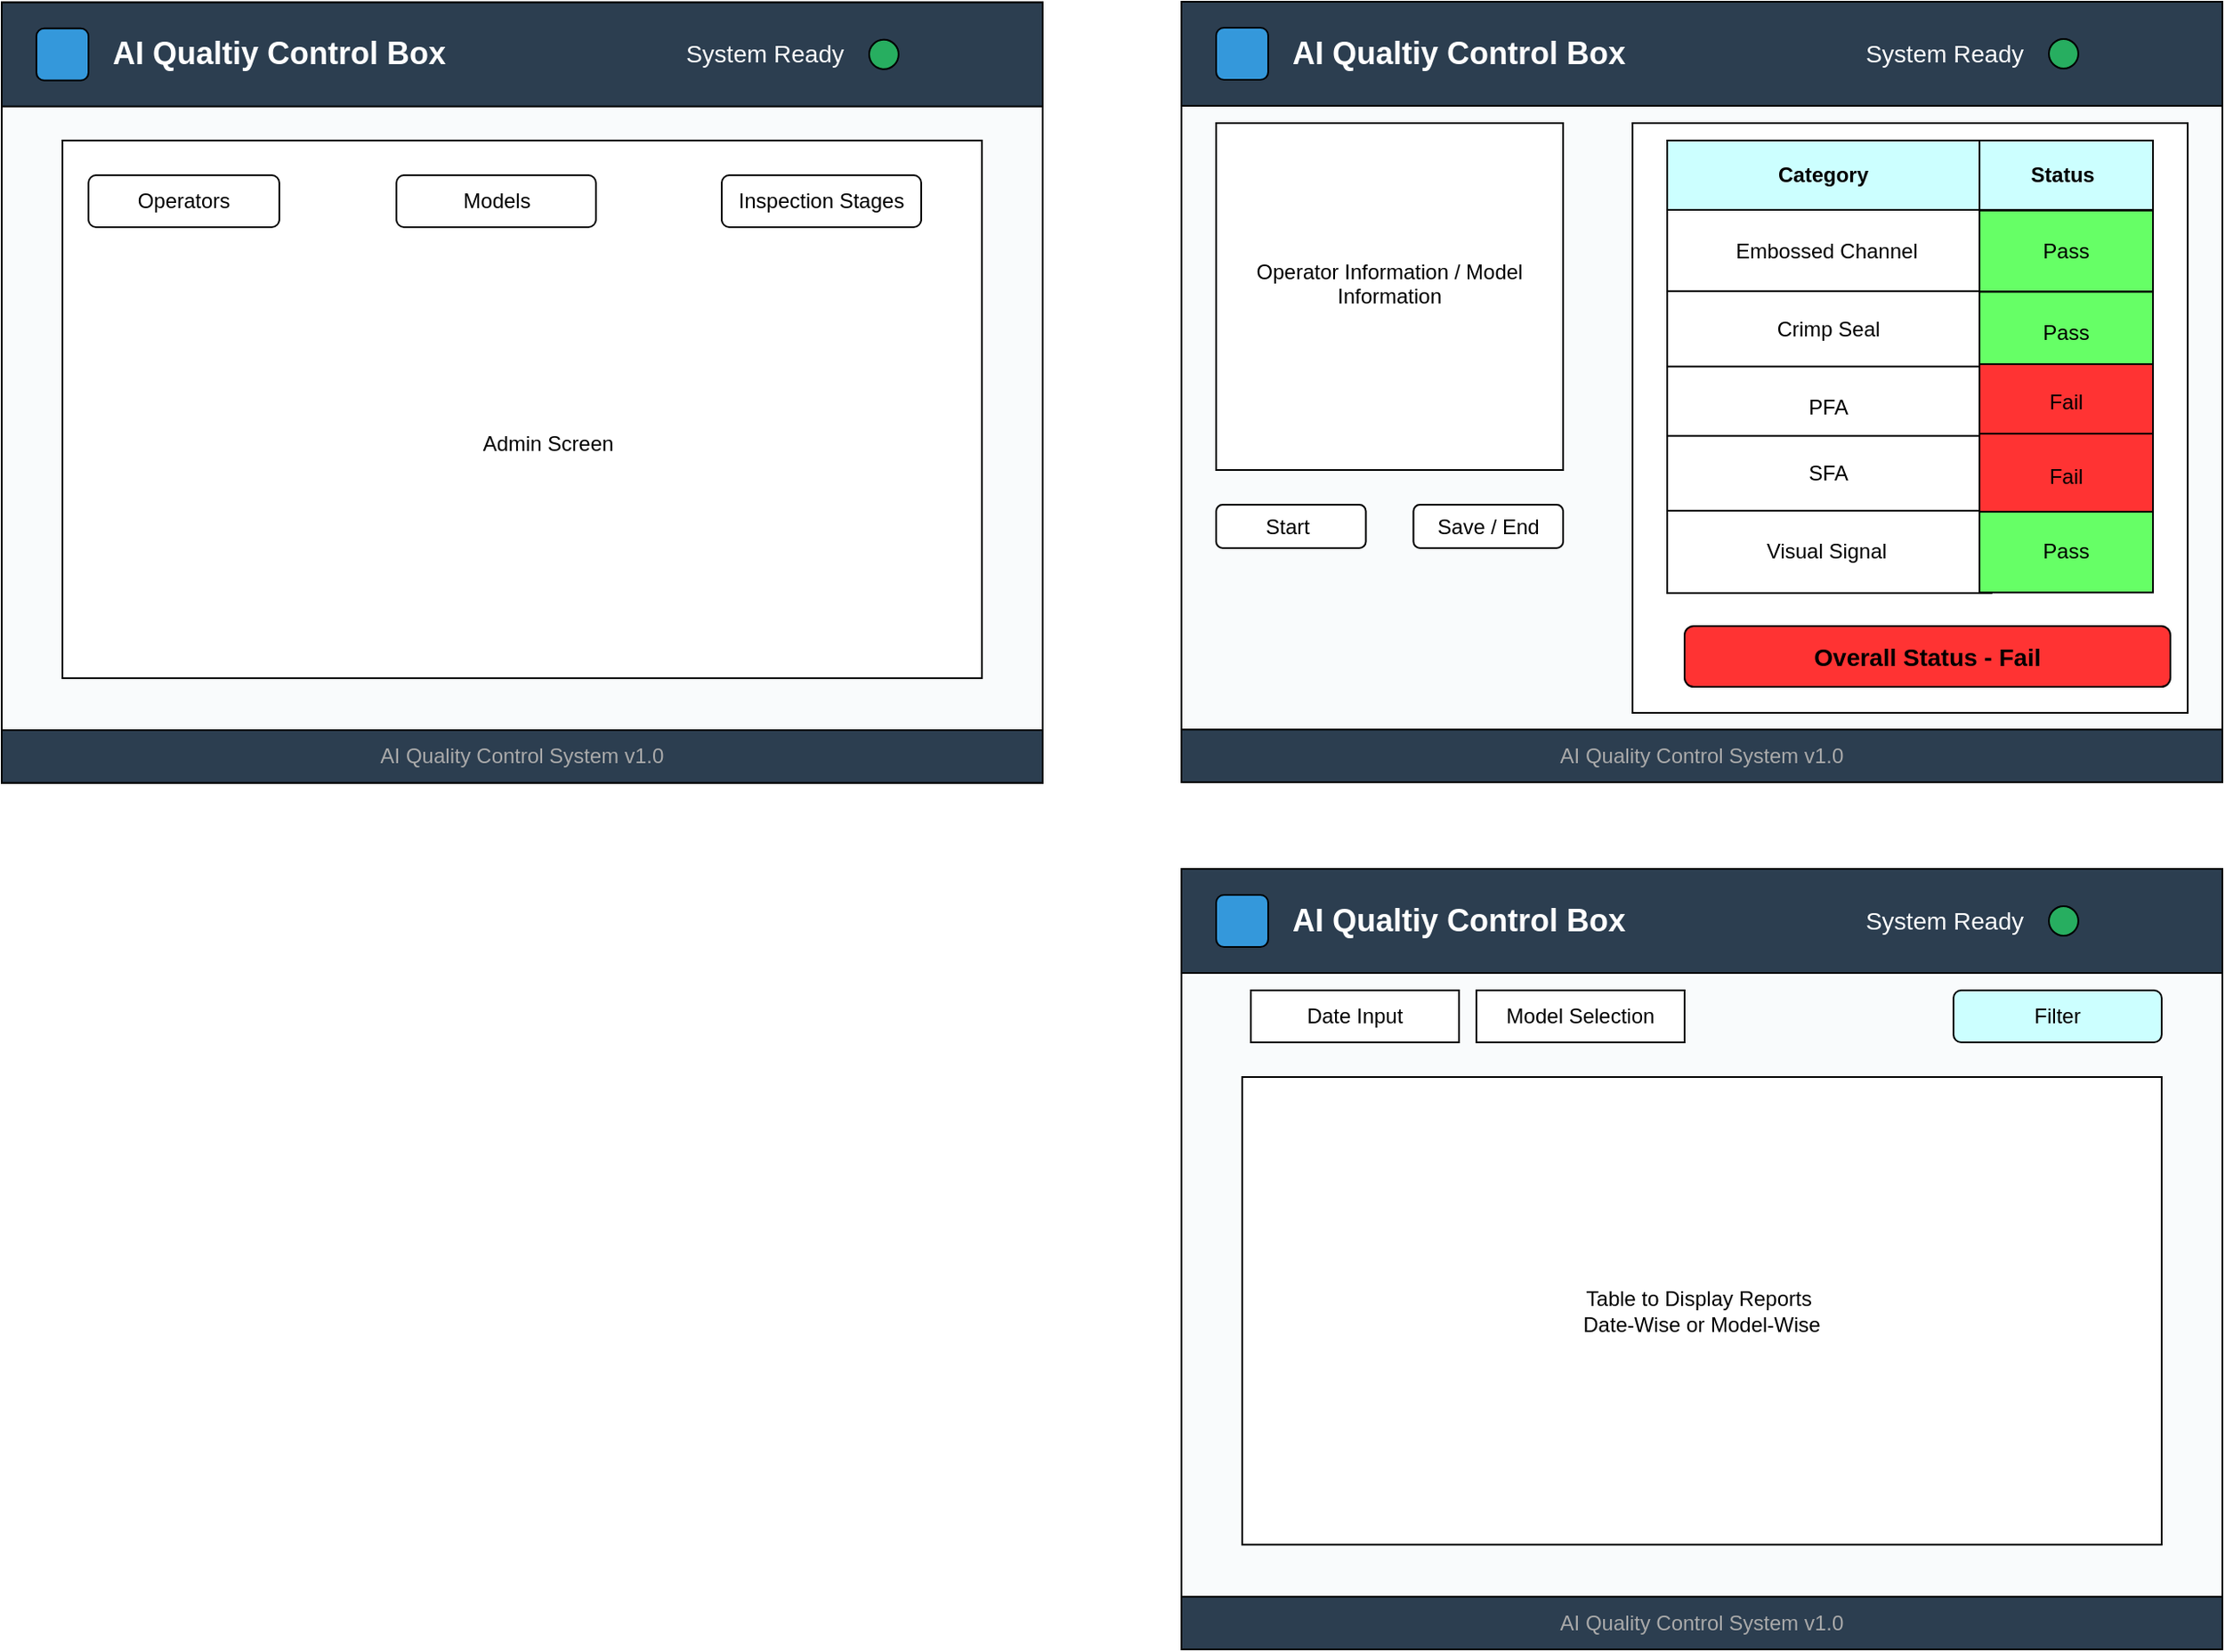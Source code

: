 <mxfile version="26.2.14" pages="6">
  <diagram id="iG1-CxGrwFHesdsDYkOt" name="Page-1">
    <mxGraphModel dx="3203" dy="2418" grid="1" gridSize="10" guides="1" tooltips="1" connect="1" arrows="1" fold="1" page="1" pageScale="1" pageWidth="850" pageHeight="1100" math="0" shadow="0">
      <root>
        <mxCell id="0" />
        <mxCell id="1" parent="0" />
        <mxCell id="9lOmWMIJhOisYLjTbh8X-21" value="" style="group" vertex="1" connectable="0" parent="1">
          <mxGeometry x="110" y="-99.63" width="600" height="450" as="geometry" />
        </mxCell>
        <mxCell id="9lOmWMIJhOisYLjTbh8X-2" value="" style="rounded=0;whiteSpace=wrap;html=1;fillColor=light-dark(#F9FBFC,#DDDDDD);" vertex="1" parent="9lOmWMIJhOisYLjTbh8X-21">
          <mxGeometry width="600" height="450" as="geometry" />
        </mxCell>
        <mxCell id="9lOmWMIJhOisYLjTbh8X-5" value="" style="rounded=0;whiteSpace=wrap;html=1;fillColor=#2C3E50;" vertex="1" parent="9lOmWMIJhOisYLjTbh8X-21">
          <mxGeometry width="600" height="60" as="geometry" />
        </mxCell>
        <mxCell id="9lOmWMIJhOisYLjTbh8X-6" value="&lt;font style=&quot;font-size: 14px; color: rgb(255, 255, 255);&quot; face=&quot;Arial&quot;&gt;System Ready&lt;/font&gt;" style="text;html=1;align=center;verticalAlign=middle;whiteSpace=wrap;rounded=0;strokeColor=none;" vertex="1" parent="9lOmWMIJhOisYLjTbh8X-21">
          <mxGeometry x="390" y="15.0" width="100" height="30" as="geometry" />
        </mxCell>
        <mxCell id="9lOmWMIJhOisYLjTbh8X-10" value="" style="ellipse;whiteSpace=wrap;html=1;aspect=fixed;fillColor=#27AE60;" vertex="1" parent="9lOmWMIJhOisYLjTbh8X-21">
          <mxGeometry x="500" y="21.52" width="16.95" height="16.95" as="geometry" />
        </mxCell>
        <mxCell id="9lOmWMIJhOisYLjTbh8X-11" value="" style="rounded=1;whiteSpace=wrap;html=1;fillColor=#3498DB;" vertex="1" parent="9lOmWMIJhOisYLjTbh8X-21">
          <mxGeometry x="20" y="15" width="30" height="30" as="geometry" />
        </mxCell>
        <mxCell id="9lOmWMIJhOisYLjTbh8X-12" value="&lt;font style=&quot;color: rgb(255, 255, 255); font-size: 18px;&quot; face=&quot;Arial&quot;&gt;&lt;b style=&quot;&quot;&gt;AI Qualtiy Control Box&lt;/b&gt;&lt;/font&gt;" style="text;html=1;align=center;verticalAlign=middle;whiteSpace=wrap;rounded=0;" vertex="1" parent="9lOmWMIJhOisYLjTbh8X-21">
          <mxGeometry x="40" y="15" width="240" height="30" as="geometry" />
        </mxCell>
        <mxCell id="9lOmWMIJhOisYLjTbh8X-14" value="" style="rounded=0;whiteSpace=wrap;html=1;fillColor=#2C3E50;" vertex="1" parent="9lOmWMIJhOisYLjTbh8X-21">
          <mxGeometry y="419.63" width="600" height="30.37" as="geometry" />
        </mxCell>
        <mxCell id="9lOmWMIJhOisYLjTbh8X-15" value="&lt;font style=&quot;color: rgb(170, 170, 170);&quot;&gt;AI Quality Control System v1.0&lt;/font&gt;" style="text;html=1;align=center;verticalAlign=middle;whiteSpace=wrap;rounded=0;" vertex="1" parent="9lOmWMIJhOisYLjTbh8X-21">
          <mxGeometry x="185" y="419.63" width="230" height="30" as="geometry" />
        </mxCell>
        <mxCell id="9lOmWMIJhOisYLjTbh8X-17" value="" style="rounded=0;whiteSpace=wrap;html=1;" vertex="1" parent="9lOmWMIJhOisYLjTbh8X-21">
          <mxGeometry x="35" y="79.63" width="530" height="310" as="geometry" />
        </mxCell>
        <mxCell id="9lOmWMIJhOisYLjTbh8X-18" value="Operators" style="rounded=1;whiteSpace=wrap;html=1;" vertex="1" parent="9lOmWMIJhOisYLjTbh8X-21">
          <mxGeometry x="50" y="99.63" width="110" height="30" as="geometry" />
        </mxCell>
        <mxCell id="9lOmWMIJhOisYLjTbh8X-19" value="Models" style="rounded=1;whiteSpace=wrap;html=1;" vertex="1" parent="9lOmWMIJhOisYLjTbh8X-21">
          <mxGeometry x="227.5" y="99.63" width="115" height="30" as="geometry" />
        </mxCell>
        <mxCell id="9lOmWMIJhOisYLjTbh8X-20" value="Inspection Stages" style="rounded=1;whiteSpace=wrap;html=1;" vertex="1" parent="9lOmWMIJhOisYLjTbh8X-21">
          <mxGeometry x="415" y="99.63" width="115" height="30" as="geometry" />
        </mxCell>
        <mxCell id="9lOmWMIJhOisYLjTbh8X-35" value="Admin Screen" style="text;html=1;align=center;verticalAlign=middle;whiteSpace=wrap;rounded=0;fontFamily=Helvetica;fontSize=12;fontColor=default;" vertex="1" parent="9lOmWMIJhOisYLjTbh8X-21">
          <mxGeometry x="175" y="189.63" width="280" height="130.37" as="geometry" />
        </mxCell>
        <mxCell id="9lOmWMIJhOisYLjTbh8X-157" value="" style="group" vertex="1" connectable="0" parent="1">
          <mxGeometry x="790" y="400" width="600" height="450" as="geometry" />
        </mxCell>
        <mxCell id="9lOmWMIJhOisYLjTbh8X-158" value="" style="rounded=0;whiteSpace=wrap;html=1;fillColor=light-dark(#F9FBFC,#DDDDDD);" vertex="1" parent="9lOmWMIJhOisYLjTbh8X-157">
          <mxGeometry width="600" height="450" as="geometry" />
        </mxCell>
        <mxCell id="9lOmWMIJhOisYLjTbh8X-159" value="" style="rounded=0;whiteSpace=wrap;html=1;fillColor=#2C3E50;" vertex="1" parent="9lOmWMIJhOisYLjTbh8X-157">
          <mxGeometry width="600" height="60" as="geometry" />
        </mxCell>
        <mxCell id="9lOmWMIJhOisYLjTbh8X-160" value="&lt;font style=&quot;font-size: 14px; color: rgb(255, 255, 255);&quot; face=&quot;Arial&quot;&gt;System Ready&lt;/font&gt;" style="text;html=1;align=center;verticalAlign=middle;whiteSpace=wrap;rounded=0;strokeColor=none;" vertex="1" parent="9lOmWMIJhOisYLjTbh8X-157">
          <mxGeometry x="390" y="15.0" width="100" height="30" as="geometry" />
        </mxCell>
        <mxCell id="9lOmWMIJhOisYLjTbh8X-161" value="" style="ellipse;whiteSpace=wrap;html=1;aspect=fixed;fillColor=#27AE60;" vertex="1" parent="9lOmWMIJhOisYLjTbh8X-157">
          <mxGeometry x="500" y="21.52" width="16.95" height="16.95" as="geometry" />
        </mxCell>
        <mxCell id="9lOmWMIJhOisYLjTbh8X-162" value="" style="rounded=1;whiteSpace=wrap;html=1;fillColor=#3498DB;" vertex="1" parent="9lOmWMIJhOisYLjTbh8X-157">
          <mxGeometry x="20" y="15" width="30" height="30" as="geometry" />
        </mxCell>
        <mxCell id="9lOmWMIJhOisYLjTbh8X-163" value="&lt;font style=&quot;color: rgb(255, 255, 255); font-size: 18px;&quot; face=&quot;Arial&quot;&gt;&lt;b style=&quot;&quot;&gt;AI Qualtiy Control Box&lt;/b&gt;&lt;/font&gt;" style="text;html=1;align=center;verticalAlign=middle;whiteSpace=wrap;rounded=0;" vertex="1" parent="9lOmWMIJhOisYLjTbh8X-157">
          <mxGeometry x="40" y="15" width="240" height="30" as="geometry" />
        </mxCell>
        <mxCell id="9lOmWMIJhOisYLjTbh8X-164" value="" style="rounded=0;whiteSpace=wrap;html=1;fillColor=#2C3E50;" vertex="1" parent="9lOmWMIJhOisYLjTbh8X-157">
          <mxGeometry y="419.63" width="600" height="30.37" as="geometry" />
        </mxCell>
        <mxCell id="9lOmWMIJhOisYLjTbh8X-165" value="&lt;font style=&quot;color: rgb(170, 170, 170);&quot;&gt;AI Quality Control System v1.0&lt;/font&gt;" style="text;html=1;align=center;verticalAlign=middle;whiteSpace=wrap;rounded=0;" vertex="1" parent="9lOmWMIJhOisYLjTbh8X-157">
          <mxGeometry x="185" y="419.63" width="230" height="30" as="geometry" />
        </mxCell>
        <mxCell id="9lOmWMIJhOisYLjTbh8X-166" value="Table to Display Reports&amp;nbsp;&lt;div&gt;Date-Wise or Model-Wise&lt;/div&gt;" style="rounded=0;whiteSpace=wrap;html=1;" vertex="1" parent="9lOmWMIJhOisYLjTbh8X-157">
          <mxGeometry x="35" y="120" width="530" height="269.63" as="geometry" />
        </mxCell>
        <mxCell id="9lOmWMIJhOisYLjTbh8X-171" value="Date Input" style="rounded=0;whiteSpace=wrap;html=1;strokeColor=default;align=center;verticalAlign=middle;fontFamily=Helvetica;fontSize=12;fontColor=default;fillColor=default;" vertex="1" parent="9lOmWMIJhOisYLjTbh8X-157">
          <mxGeometry x="40" y="70" width="120" height="30" as="geometry" />
        </mxCell>
        <mxCell id="9lOmWMIJhOisYLjTbh8X-172" value="Model Selection" style="rounded=0;whiteSpace=wrap;html=1;strokeColor=default;align=center;verticalAlign=middle;fontFamily=Helvetica;fontSize=12;fontColor=default;fillColor=default;" vertex="1" parent="9lOmWMIJhOisYLjTbh8X-157">
          <mxGeometry x="170" y="70" width="120" height="30" as="geometry" />
        </mxCell>
        <mxCell id="9lOmWMIJhOisYLjTbh8X-173" value="Filter" style="rounded=1;whiteSpace=wrap;html=1;strokeColor=default;align=center;verticalAlign=middle;fontFamily=Helvetica;fontSize=12;fontColor=default;fillColor=#CCFFFF;" vertex="1" parent="9lOmWMIJhOisYLjTbh8X-157">
          <mxGeometry x="445" y="70" width="120" height="30" as="geometry" />
        </mxCell>
        <mxCell id="9lOmWMIJhOisYLjTbh8X-174" value="" style="group" vertex="1" connectable="0" parent="1">
          <mxGeometry x="790" y="-100" width="600" height="450" as="geometry" />
        </mxCell>
        <mxCell id="9lOmWMIJhOisYLjTbh8X-23" value="" style="rounded=0;whiteSpace=wrap;html=1;fillColor=light-dark(#F9FBFC,#DDDDDD);" vertex="1" parent="9lOmWMIJhOisYLjTbh8X-174">
          <mxGeometry width="600" height="450" as="geometry" />
        </mxCell>
        <mxCell id="9lOmWMIJhOisYLjTbh8X-24" value="" style="rounded=0;whiteSpace=wrap;html=1;fillColor=#2C3E50;" vertex="1" parent="9lOmWMIJhOisYLjTbh8X-174">
          <mxGeometry width="600" height="60" as="geometry" />
        </mxCell>
        <mxCell id="9lOmWMIJhOisYLjTbh8X-25" value="&lt;font style=&quot;font-size: 14px; color: rgb(255, 255, 255);&quot; face=&quot;Arial&quot;&gt;System Ready&lt;/font&gt;" style="text;html=1;align=center;verticalAlign=middle;whiteSpace=wrap;rounded=0;strokeColor=none;" vertex="1" parent="9lOmWMIJhOisYLjTbh8X-174">
          <mxGeometry x="390" y="15.0" width="100" height="30" as="geometry" />
        </mxCell>
        <mxCell id="9lOmWMIJhOisYLjTbh8X-26" value="" style="ellipse;whiteSpace=wrap;html=1;aspect=fixed;fillColor=#27AE60;" vertex="1" parent="9lOmWMIJhOisYLjTbh8X-174">
          <mxGeometry x="500" y="21.52" width="16.95" height="16.95" as="geometry" />
        </mxCell>
        <mxCell id="9lOmWMIJhOisYLjTbh8X-27" value="" style="rounded=1;whiteSpace=wrap;html=1;fillColor=#3498DB;" vertex="1" parent="9lOmWMIJhOisYLjTbh8X-174">
          <mxGeometry x="20" y="15" width="30" height="30" as="geometry" />
        </mxCell>
        <mxCell id="9lOmWMIJhOisYLjTbh8X-28" value="&lt;font style=&quot;color: rgb(255, 255, 255); font-size: 18px;&quot; face=&quot;Arial&quot;&gt;&lt;b style=&quot;&quot;&gt;AI Qualtiy Control Box&lt;/b&gt;&lt;/font&gt;" style="text;html=1;align=center;verticalAlign=middle;whiteSpace=wrap;rounded=0;" vertex="1" parent="9lOmWMIJhOisYLjTbh8X-174">
          <mxGeometry x="40" y="15" width="240" height="30" as="geometry" />
        </mxCell>
        <mxCell id="9lOmWMIJhOisYLjTbh8X-29" value="" style="rounded=0;whiteSpace=wrap;html=1;fillColor=#2C3E50;" vertex="1" parent="9lOmWMIJhOisYLjTbh8X-174">
          <mxGeometry y="419.63" width="600" height="30.37" as="geometry" />
        </mxCell>
        <mxCell id="9lOmWMIJhOisYLjTbh8X-30" value="&lt;font style=&quot;color: rgb(170, 170, 170);&quot;&gt;AI Quality Control System v1.0&lt;/font&gt;" style="text;html=1;align=center;verticalAlign=middle;whiteSpace=wrap;rounded=0;" vertex="1" parent="9lOmWMIJhOisYLjTbh8X-174">
          <mxGeometry x="185" y="419.63" width="230" height="30" as="geometry" />
        </mxCell>
        <mxCell id="9lOmWMIJhOisYLjTbh8X-40" value="Operator Information / Model Information&lt;div&gt;&lt;br&gt;&lt;/div&gt;" style="whiteSpace=wrap;html=1;aspect=fixed;" vertex="1" parent="9lOmWMIJhOisYLjTbh8X-174">
          <mxGeometry x="20" y="70" width="200" height="200" as="geometry" />
        </mxCell>
        <mxCell id="9lOmWMIJhOisYLjTbh8X-45" value="Start&amp;nbsp;" style="rounded=1;whiteSpace=wrap;html=1;" vertex="1" parent="9lOmWMIJhOisYLjTbh8X-174">
          <mxGeometry x="20.004" y="290" width="86.275" height="25" as="geometry" />
        </mxCell>
        <mxCell id="9lOmWMIJhOisYLjTbh8X-47" value="" style="rounded=0;whiteSpace=wrap;html=1;strokeColor=default;align=center;verticalAlign=middle;fontFamily=Helvetica;fontSize=12;fontColor=default;fillColor=default;" vertex="1" parent="9lOmWMIJhOisYLjTbh8X-174">
          <mxGeometry x="260" y="70" width="320" height="340" as="geometry" />
        </mxCell>
        <mxCell id="9lOmWMIJhOisYLjTbh8X-72" value="" style="rounded=0;whiteSpace=wrap;html=1;strokeColor=default;align=center;verticalAlign=middle;fontFamily=Helvetica;fontSize=12;fontColor=default;fillColor=#CCFFFF;" vertex="1" parent="9lOmWMIJhOisYLjTbh8X-174">
          <mxGeometry x="280" y="80" width="180" height="40" as="geometry" />
        </mxCell>
        <mxCell id="9lOmWMIJhOisYLjTbh8X-84" value="" style="group;fillColor=#CCFFCC;" vertex="1" connectable="0" parent="9lOmWMIJhOisYLjTbh8X-174">
          <mxGeometry x="280.005" y="120.005" width="280" height="220.94" as="geometry" />
        </mxCell>
        <mxCell id="9lOmWMIJhOisYLjTbh8X-74" value="" style="rounded=0;whiteSpace=wrap;html=1;strokeColor=default;align=center;verticalAlign=middle;fontFamily=Helvetica;fontSize=12;fontColor=default;fillColor=default;rotation=-90;" vertex="1" parent="9lOmWMIJhOisYLjTbh8X-84">
          <mxGeometry x="69.685" y="-69.685" width="47.5" height="186.87" as="geometry" />
        </mxCell>
        <mxCell id="9lOmWMIJhOisYLjTbh8X-75" value="" style="rounded=0;whiteSpace=wrap;html=1;strokeColor=default;align=center;verticalAlign=middle;fontFamily=Helvetica;fontSize=12;fontColor=default;fillColor=default;rotation=-90;" vertex="1" parent="9lOmWMIJhOisYLjTbh8X-84">
          <mxGeometry x="67.975" y="-21.105" width="47.5" height="183.44" as="geometry" />
        </mxCell>
        <mxCell id="9lOmWMIJhOisYLjTbh8X-76" value="" style="rounded=0;whiteSpace=wrap;html=1;strokeColor=default;align=center;verticalAlign=middle;fontFamily=Helvetica;fontSize=12;fontColor=default;fillColor=default;rotation=-90;" vertex="1" parent="9lOmWMIJhOisYLjTbh8X-84">
          <mxGeometry x="69.685" y="20.625" width="47.5" height="186.87" as="geometry" />
        </mxCell>
        <mxCell id="9lOmWMIJhOisYLjTbh8X-78" value="" style="rounded=0;whiteSpace=wrap;html=1;strokeColor=default;align=center;verticalAlign=middle;fontFamily=Helvetica;fontSize=12;fontColor=default;fillColor=default;rotation=-90;" vertex="1" parent="9lOmWMIJhOisYLjTbh8X-84">
          <mxGeometry x="69.685" y="60.625" width="47.5" height="186.87" as="geometry" />
        </mxCell>
        <mxCell id="9lOmWMIJhOisYLjTbh8X-79" value="" style="rounded=0;whiteSpace=wrap;html=1;strokeColor=default;align=center;verticalAlign=middle;fontFamily=Helvetica;fontSize=12;fontColor=default;fillColor=default;rotation=-90;" vertex="1" parent="9lOmWMIJhOisYLjTbh8X-84">
          <mxGeometry x="69.685" y="103.755" width="47.5" height="186.87" as="geometry" />
        </mxCell>
        <mxCell id="9lOmWMIJhOisYLjTbh8X-73" value="" style="rounded=0;whiteSpace=wrap;html=1;strokeColor=default;align=center;verticalAlign=middle;fontFamily=Helvetica;fontSize=12;fontColor=default;fillColor=#66FF66;" vertex="1" parent="9lOmWMIJhOisYLjTbh8X-84">
          <mxGeometry x="179.995" y="0.625" width="100" height="220" as="geometry" />
        </mxCell>
        <mxCell id="9lOmWMIJhOisYLjTbh8X-80" value="" style="rounded=0;whiteSpace=wrap;html=1;strokeColor=default;align=center;verticalAlign=middle;fontFamily=Helvetica;fontSize=12;fontColor=default;fillColor=#66FF66;rotation=-90;" vertex="1" parent="9lOmWMIJhOisYLjTbh8X-84">
          <mxGeometry x="206.615" y="-26.245" width="46.76" height="100" as="geometry" />
        </mxCell>
        <mxCell id="9lOmWMIJhOisYLjTbh8X-81" value="" style="rounded=0;whiteSpace=wrap;html=1;strokeColor=default;align=center;verticalAlign=middle;fontFamily=Helvetica;fontSize=12;fontColor=default;fillColor=#66FF66;rotation=-90;" vertex="1" parent="9lOmWMIJhOisYLjTbh8X-84">
          <mxGeometry x="208.305" y="18.935" width="43.38" height="100" as="geometry" />
        </mxCell>
        <mxCell id="9lOmWMIJhOisYLjTbh8X-82" value="" style="rounded=0;whiteSpace=wrap;html=1;strokeColor=default;align=center;verticalAlign=middle;fontFamily=Helvetica;fontSize=12;fontColor=default;fillColor=#FF3333;rotation=-90;" vertex="1" parent="9lOmWMIJhOisYLjTbh8X-84">
          <mxGeometry x="209.155" y="59.775" width="41.69" height="100" as="geometry" />
        </mxCell>
        <mxCell id="9lOmWMIJhOisYLjTbh8X-83" value="" style="rounded=0;whiteSpace=wrap;html=1;strokeColor=default;align=center;verticalAlign=middle;fontFamily=Helvetica;fontSize=12;fontColor=default;fillColor=#FF3333;rotation=-90;" vertex="1" parent="9lOmWMIJhOisYLjTbh8X-84">
          <mxGeometry x="207.495" y="101.565" width="45" height="100" as="geometry" />
        </mxCell>
        <mxCell id="9lOmWMIJhOisYLjTbh8X-85" value="Embossed Channel" style="text;html=1;align=center;verticalAlign=middle;whiteSpace=wrap;rounded=0;fontFamily=Helvetica;fontSize=12;fontColor=default;" vertex="1" parent="9lOmWMIJhOisYLjTbh8X-84">
          <mxGeometry x="31.725" y="8.755" width="120" height="30" as="geometry" />
        </mxCell>
        <mxCell id="9lOmWMIJhOisYLjTbh8X-88" value="Crimp Seal" style="text;html=1;align=center;verticalAlign=middle;whiteSpace=wrap;rounded=0;fontFamily=Helvetica;fontSize=12;fontColor=default;" vertex="1" parent="9lOmWMIJhOisYLjTbh8X-84">
          <mxGeometry x="33.435" y="53.935" width="120" height="30" as="geometry" />
        </mxCell>
        <mxCell id="9lOmWMIJhOisYLjTbh8X-89" value="PFA" style="text;html=1;align=center;verticalAlign=middle;whiteSpace=wrap;rounded=0;fontFamily=Helvetica;fontSize=12;fontColor=default;" vertex="1" parent="9lOmWMIJhOisYLjTbh8X-84">
          <mxGeometry x="33.435" y="99.065" width="120" height="30" as="geometry" />
        </mxCell>
        <mxCell id="9lOmWMIJhOisYLjTbh8X-90" value="SFA" style="text;html=1;align=center;verticalAlign=middle;whiteSpace=wrap;rounded=0;fontFamily=Helvetica;fontSize=12;fontColor=default;" vertex="1" parent="9lOmWMIJhOisYLjTbh8X-84">
          <mxGeometry x="33.435" y="136.565" width="120" height="30" as="geometry" />
        </mxCell>
        <mxCell id="9lOmWMIJhOisYLjTbh8X-91" value="Visual Signal" style="text;html=1;align=center;verticalAlign=middle;whiteSpace=wrap;rounded=0;fontFamily=Helvetica;fontSize=12;fontColor=default;" vertex="1" parent="9lOmWMIJhOisYLjTbh8X-84">
          <mxGeometry x="31.725" y="182.195" width="120" height="30" as="geometry" />
        </mxCell>
        <mxCell id="9lOmWMIJhOisYLjTbh8X-95" value="Pass" style="text;html=1;align=center;verticalAlign=middle;whiteSpace=wrap;rounded=0;fontFamily=Helvetica;fontSize=12;fontColor=default;" vertex="1" parent="9lOmWMIJhOisYLjTbh8X-84">
          <mxGeometry x="199.995" y="8.755" width="60" height="30" as="geometry" />
        </mxCell>
        <mxCell id="9lOmWMIJhOisYLjTbh8X-96" value="Pass" style="text;html=1;align=center;verticalAlign=middle;whiteSpace=wrap;rounded=0;fontFamily=Helvetica;fontSize=12;fontColor=default;" vertex="1" parent="9lOmWMIJhOisYLjTbh8X-84">
          <mxGeometry x="199.995" y="55.615" width="60" height="30" as="geometry" />
        </mxCell>
        <mxCell id="9lOmWMIJhOisYLjTbh8X-97" value="Fail" style="text;html=1;align=center;verticalAlign=middle;whiteSpace=wrap;rounded=0;fontFamily=Helvetica;fontSize=12;fontColor=default;" vertex="1" parent="9lOmWMIJhOisYLjTbh8X-84">
          <mxGeometry x="199.995" y="95.625" width="60" height="30" as="geometry" />
        </mxCell>
        <mxCell id="9lOmWMIJhOisYLjTbh8X-98" value="Fail" style="text;html=1;align=center;verticalAlign=middle;whiteSpace=wrap;rounded=0;fontFamily=Helvetica;fontSize=12;fontColor=default;" vertex="1" parent="9lOmWMIJhOisYLjTbh8X-84">
          <mxGeometry x="199.995" y="139.055" width="60" height="30" as="geometry" />
        </mxCell>
        <mxCell id="9lOmWMIJhOisYLjTbh8X-99" value="Pass" style="text;html=1;align=center;verticalAlign=middle;whiteSpace=wrap;rounded=0;fontFamily=Helvetica;fontSize=12;fontColor=default;" vertex="1" parent="9lOmWMIJhOisYLjTbh8X-84">
          <mxGeometry x="199.995" y="182.195" width="60" height="30" as="geometry" />
        </mxCell>
        <mxCell id="9lOmWMIJhOisYLjTbh8X-93" value="&lt;b&gt;&lt;font style=&quot;font-size: 14px;&quot;&gt;Overall Status - Fail&lt;/font&gt;&lt;/b&gt;" style="rounded=1;whiteSpace=wrap;html=1;strokeColor=default;align=center;verticalAlign=middle;fontFamily=Helvetica;fontSize=12;fontColor=default;fillColor=#FF3333;" vertex="1" parent="9lOmWMIJhOisYLjTbh8X-174">
          <mxGeometry x="290" y="360" width="280" height="35" as="geometry" />
        </mxCell>
        <mxCell id="9lOmWMIJhOisYLjTbh8X-100" value="" style="rounded=0;whiteSpace=wrap;html=1;strokeColor=default;align=center;verticalAlign=middle;fontFamily=Helvetica;fontSize=12;fontColor=default;fillColor=#CCFFFF;" vertex="1" parent="9lOmWMIJhOisYLjTbh8X-174">
          <mxGeometry x="460.01" y="80" width="99.99" height="40" as="geometry" />
        </mxCell>
        <mxCell id="9lOmWMIJhOisYLjTbh8X-101" value="&lt;b&gt;Category&lt;/b&gt;" style="text;html=1;align=center;verticalAlign=middle;whiteSpace=wrap;rounded=0;fontFamily=Helvetica;fontSize=12;fontColor=default;" vertex="1" parent="9lOmWMIJhOisYLjTbh8X-174">
          <mxGeometry x="340" y="85" width="60" height="30" as="geometry" />
        </mxCell>
        <mxCell id="9lOmWMIJhOisYLjTbh8X-102" value="&lt;b&gt;Status&lt;/b&gt;" style="text;html=1;align=center;verticalAlign=middle;whiteSpace=wrap;rounded=0;fontFamily=Helvetica;fontSize=12;fontColor=default;" vertex="1" parent="9lOmWMIJhOisYLjTbh8X-174">
          <mxGeometry x="478.47" y="85" width="60" height="30" as="geometry" />
        </mxCell>
        <mxCell id="9lOmWMIJhOisYLjTbh8X-104" value="Save / End" style="rounded=1;whiteSpace=wrap;html=1;" vertex="1" parent="9lOmWMIJhOisYLjTbh8X-174">
          <mxGeometry x="133.724" y="290" width="86.275" height="25" as="geometry" />
        </mxCell>
      </root>
    </mxGraphModel>
  </diagram>
  <diagram id="UoeRgEaNqL_Tfg-mX9IU" name="Page-2">
    <mxGraphModel dx="1281" dy="527" grid="1" gridSize="10" guides="1" tooltips="1" connect="1" arrows="1" fold="1" page="1" pageScale="1" pageWidth="850" pageHeight="1100" math="0" shadow="0">
      <root>
        <mxCell id="0" />
        <mxCell id="1" parent="0" />
        <mxCell id="mH7Vx5B5GexWS2pJCxwA-1" value="" style="group" vertex="1" connectable="0" parent="1">
          <mxGeometry x="130" y="370" width="600" height="450" as="geometry" />
        </mxCell>
        <mxCell id="mH7Vx5B5GexWS2pJCxwA-2" value="" style="rounded=0;whiteSpace=wrap;html=1;fillColor=light-dark(#F9FBFC,#DDDDDD);" vertex="1" parent="mH7Vx5B5GexWS2pJCxwA-1">
          <mxGeometry width="600" height="450" as="geometry" />
        </mxCell>
        <mxCell id="mH7Vx5B5GexWS2pJCxwA-3" value="" style="rounded=0;whiteSpace=wrap;html=1;fillColor=#2C3E50;" vertex="1" parent="mH7Vx5B5GexWS2pJCxwA-1">
          <mxGeometry width="600" height="60" as="geometry" />
        </mxCell>
        <mxCell id="mH7Vx5B5GexWS2pJCxwA-4" value="&lt;font style=&quot;font-size: 14px; color: rgb(255, 255, 255);&quot; face=&quot;Arial&quot;&gt;System Ready&lt;/font&gt;" style="text;html=1;align=center;verticalAlign=middle;whiteSpace=wrap;rounded=0;strokeColor=none;" vertex="1" parent="mH7Vx5B5GexWS2pJCxwA-1">
          <mxGeometry x="390" y="15.0" width="100" height="30" as="geometry" />
        </mxCell>
        <mxCell id="mH7Vx5B5GexWS2pJCxwA-5" value="" style="ellipse;whiteSpace=wrap;html=1;aspect=fixed;fillColor=#27AE60;" vertex="1" parent="mH7Vx5B5GexWS2pJCxwA-1">
          <mxGeometry x="500" y="21.52" width="16.95" height="16.95" as="geometry" />
        </mxCell>
        <mxCell id="mH7Vx5B5GexWS2pJCxwA-6" value="" style="rounded=1;whiteSpace=wrap;html=1;fillColor=#3498DB;" vertex="1" parent="mH7Vx5B5GexWS2pJCxwA-1">
          <mxGeometry x="20" y="15" width="30" height="30" as="geometry" />
        </mxCell>
        <mxCell id="mH7Vx5B5GexWS2pJCxwA-7" value="&lt;font style=&quot;color: rgb(255, 255, 255); font-size: 18px;&quot; face=&quot;Arial&quot;&gt;&lt;b style=&quot;&quot;&gt;AI Qualtiy Control Box&lt;/b&gt;&lt;/font&gt;" style="text;html=1;align=center;verticalAlign=middle;whiteSpace=wrap;rounded=0;" vertex="1" parent="mH7Vx5B5GexWS2pJCxwA-1">
          <mxGeometry x="40" y="15" width="240" height="30" as="geometry" />
        </mxCell>
        <mxCell id="mH7Vx5B5GexWS2pJCxwA-8" value="" style="rounded=0;whiteSpace=wrap;html=1;fillColor=#2C3E50;" vertex="1" parent="mH7Vx5B5GexWS2pJCxwA-1">
          <mxGeometry y="419.63" width="600" height="30.37" as="geometry" />
        </mxCell>
        <mxCell id="mH7Vx5B5GexWS2pJCxwA-9" value="&lt;font style=&quot;color: rgb(170, 170, 170);&quot;&gt;AI Quality Control System v1.0&lt;/font&gt;" style="text;html=1;align=center;verticalAlign=middle;whiteSpace=wrap;rounded=0;" vertex="1" parent="mH7Vx5B5GexWS2pJCxwA-1">
          <mxGeometry x="185" y="419.63" width="230" height="30" as="geometry" />
        </mxCell>
        <mxCell id="mH7Vx5B5GexWS2pJCxwA-10" value="" style="rounded=0;whiteSpace=wrap;html=1;strokeColor=default;align=center;verticalAlign=middle;fontFamily=Helvetica;fontSize=12;fontColor=default;fillColor=default;" vertex="1" parent="mH7Vx5B5GexWS2pJCxwA-1">
          <mxGeometry x="50" y="130" width="240" height="270" as="geometry" />
        </mxCell>
        <mxCell id="mH7Vx5B5GexWS2pJCxwA-11" value="" style="rounded=0;whiteSpace=wrap;html=1;strokeColor=default;align=center;verticalAlign=middle;fontFamily=Helvetica;fontSize=12;fontColor=default;fillColor=default;" vertex="1" parent="mH7Vx5B5GexWS2pJCxwA-1">
          <mxGeometry x="330" y="130" width="240" height="270" as="geometry" />
        </mxCell>
        <mxCell id="mH7Vx5B5GexWS2pJCxwA-12" value="Defects" style="text;html=1;align=center;verticalAlign=middle;whiteSpace=wrap;rounded=0;fontFamily=Helvetica;fontSize=12;fontColor=default;" vertex="1" parent="mH7Vx5B5GexWS2pJCxwA-1">
          <mxGeometry x="120" y="90" width="100" height="30" as="geometry" />
        </mxCell>
        <mxCell id="mH7Vx5B5GexWS2pJCxwA-13" value="Visuals" style="text;html=1;align=center;verticalAlign=middle;whiteSpace=wrap;rounded=0;fontFamily=Helvetica;fontSize=12;fontColor=default;" vertex="1" parent="mH7Vx5B5GexWS2pJCxwA-1">
          <mxGeometry x="390" y="90" width="100" height="30" as="geometry" />
        </mxCell>
        <mxCell id="mH7Vx5B5GexWS2pJCxwA-14" value="Crimp Seal" style="text;html=1;align=center;verticalAlign=middle;whiteSpace=wrap;rounded=0;fontFamily=Helvetica;fontSize=12;fontColor=default;" vertex="1" parent="mH7Vx5B5GexWS2pJCxwA-1">
          <mxGeometry x="250" y="70" width="100" height="30" as="geometry" />
        </mxCell>
        <mxCell id="mH7Vx5B5GexWS2pJCxwA-15" value="Back" style="rounded=1;whiteSpace=wrap;html=1;strokeColor=default;align=center;verticalAlign=middle;fontFamily=Helvetica;fontSize=12;fontColor=default;fillColor=#CCFFFF;" vertex="1" parent="mH7Vx5B5GexWS2pJCxwA-1">
          <mxGeometry x="20" y="70" width="70" height="20" as="geometry" />
        </mxCell>
      </root>
    </mxGraphModel>
  </diagram>
  <diagram id="DgGJGhFOV364rEgtX-5V" name="Page-3">
    <mxGraphModel dx="1830" dy="1853" grid="1" gridSize="10" guides="1" tooltips="1" connect="1" arrows="1" fold="1" page="1" pageScale="1" pageWidth="850" pageHeight="1100" math="0" shadow="0">
      <root>
        <mxCell id="0" />
        <mxCell id="1" parent="0" />
        <mxCell id="MYc581mQ1Udv0BTnuEoz-1" value="" style="group" vertex="1" connectable="0" parent="1">
          <mxGeometry x="550" y="-120" width="600" height="450" as="geometry" />
        </mxCell>
        <mxCell id="MYc581mQ1Udv0BTnuEoz-2" value="" style="rounded=0;whiteSpace=wrap;html=1;fillColor=light-dark(#F9FBFC,#DDDDDD);" vertex="1" parent="MYc581mQ1Udv0BTnuEoz-1">
          <mxGeometry width="600" height="450" as="geometry" />
        </mxCell>
        <mxCell id="MYc581mQ1Udv0BTnuEoz-3" value="" style="rounded=0;whiteSpace=wrap;html=1;fillColor=#2C3E50;" vertex="1" parent="MYc581mQ1Udv0BTnuEoz-1">
          <mxGeometry width="600" height="60" as="geometry" />
        </mxCell>
        <mxCell id="MYc581mQ1Udv0BTnuEoz-4" value="&lt;font style=&quot;font-size: 14px; color: rgb(255, 255, 255);&quot; face=&quot;Arial&quot;&gt;System Ready&lt;/font&gt;" style="text;html=1;align=center;verticalAlign=middle;whiteSpace=wrap;rounded=0;strokeColor=none;" vertex="1" parent="MYc581mQ1Udv0BTnuEoz-1">
          <mxGeometry x="390" y="15.0" width="100" height="30" as="geometry" />
        </mxCell>
        <mxCell id="MYc581mQ1Udv0BTnuEoz-5" value="" style="ellipse;whiteSpace=wrap;html=1;aspect=fixed;fillColor=#27AE60;" vertex="1" parent="MYc581mQ1Udv0BTnuEoz-1">
          <mxGeometry x="500" y="21.52" width="16.95" height="16.95" as="geometry" />
        </mxCell>
        <mxCell id="MYc581mQ1Udv0BTnuEoz-6" value="" style="rounded=1;whiteSpace=wrap;html=1;fillColor=#3498DB;" vertex="1" parent="MYc581mQ1Udv0BTnuEoz-1">
          <mxGeometry x="20" y="15" width="30" height="30" as="geometry" />
        </mxCell>
        <mxCell id="MYc581mQ1Udv0BTnuEoz-7" value="&lt;font style=&quot;color: rgb(255, 255, 255); font-size: 18px;&quot; face=&quot;Arial&quot;&gt;&lt;b style=&quot;&quot;&gt;AI Qualtiy Control Box&lt;/b&gt;&lt;/font&gt;" style="text;html=1;align=center;verticalAlign=middle;whiteSpace=wrap;rounded=0;" vertex="1" parent="MYc581mQ1Udv0BTnuEoz-1">
          <mxGeometry x="40" y="15" width="240" height="30" as="geometry" />
        </mxCell>
        <mxCell id="MYc581mQ1Udv0BTnuEoz-8" value="" style="rounded=0;whiteSpace=wrap;html=1;fillColor=#2C3E50;" vertex="1" parent="MYc581mQ1Udv0BTnuEoz-1">
          <mxGeometry y="419.63" width="600" height="30.37" as="geometry" />
        </mxCell>
        <mxCell id="MYc581mQ1Udv0BTnuEoz-9" value="&lt;font style=&quot;color: rgb(170, 170, 170);&quot;&gt;AI Quality Control System v1.0&lt;/font&gt;" style="text;html=1;align=center;verticalAlign=middle;whiteSpace=wrap;rounded=0;" vertex="1" parent="MYc581mQ1Udv0BTnuEoz-1">
          <mxGeometry x="185" y="419.63" width="230" height="30" as="geometry" />
        </mxCell>
        <mxCell id="MYc581mQ1Udv0BTnuEoz-10" value="Operator Information / Model Information&lt;div&gt;&lt;br&gt;&lt;/div&gt;" style="whiteSpace=wrap;html=1;aspect=fixed;" vertex="1" parent="MYc581mQ1Udv0BTnuEoz-1">
          <mxGeometry x="20" y="70" width="200" height="200" as="geometry" />
        </mxCell>
        <mxCell id="MYc581mQ1Udv0BTnuEoz-11" value="Start&amp;nbsp;" style="rounded=1;whiteSpace=wrap;html=1;" vertex="1" parent="MYc581mQ1Udv0BTnuEoz-1">
          <mxGeometry x="20.004" y="290" width="86.275" height="25" as="geometry" />
        </mxCell>
        <mxCell id="MYc581mQ1Udv0BTnuEoz-12" value="" style="rounded=0;whiteSpace=wrap;html=1;strokeColor=default;align=center;verticalAlign=middle;fontFamily=Helvetica;fontSize=12;fontColor=default;fillColor=default;" vertex="1" parent="MYc581mQ1Udv0BTnuEoz-1">
          <mxGeometry x="260" y="70" width="320" height="340" as="geometry" />
        </mxCell>
        <mxCell id="MYc581mQ1Udv0BTnuEoz-13" value="" style="rounded=0;whiteSpace=wrap;html=1;strokeColor=default;align=center;verticalAlign=middle;fontFamily=Helvetica;fontSize=12;fontColor=default;fillColor=#CCFFFF;" vertex="1" parent="MYc581mQ1Udv0BTnuEoz-1">
          <mxGeometry x="280" y="80" width="180" height="40" as="geometry" />
        </mxCell>
        <mxCell id="MYc581mQ1Udv0BTnuEoz-14" value="" style="group;fillColor=#CCFFCC;" vertex="1" connectable="0" parent="MYc581mQ1Udv0BTnuEoz-1">
          <mxGeometry x="280.005" y="120.005" width="280" height="220.94" as="geometry" />
        </mxCell>
        <mxCell id="MYc581mQ1Udv0BTnuEoz-15" value="" style="rounded=0;whiteSpace=wrap;html=1;strokeColor=default;align=center;verticalAlign=middle;fontFamily=Helvetica;fontSize=12;fontColor=default;fillColor=default;rotation=-90;" vertex="1" parent="MYc581mQ1Udv0BTnuEoz-14">
          <mxGeometry x="69.685" y="-69.685" width="47.5" height="186.87" as="geometry" />
        </mxCell>
        <mxCell id="MYc581mQ1Udv0BTnuEoz-16" value="" style="rounded=0;whiteSpace=wrap;html=1;strokeColor=default;align=center;verticalAlign=middle;fontFamily=Helvetica;fontSize=12;fontColor=default;fillColor=default;rotation=-90;" vertex="1" parent="MYc581mQ1Udv0BTnuEoz-14">
          <mxGeometry x="67.975" y="-21.105" width="47.5" height="183.44" as="geometry" />
        </mxCell>
        <mxCell id="MYc581mQ1Udv0BTnuEoz-17" value="" style="rounded=0;whiteSpace=wrap;html=1;strokeColor=default;align=center;verticalAlign=middle;fontFamily=Helvetica;fontSize=12;fontColor=default;fillColor=default;rotation=-90;" vertex="1" parent="MYc581mQ1Udv0BTnuEoz-14">
          <mxGeometry x="69.685" y="20.625" width="47.5" height="186.87" as="geometry" />
        </mxCell>
        <mxCell id="MYc581mQ1Udv0BTnuEoz-18" value="" style="rounded=0;whiteSpace=wrap;html=1;strokeColor=default;align=center;verticalAlign=middle;fontFamily=Helvetica;fontSize=12;fontColor=default;fillColor=default;rotation=-90;" vertex="1" parent="MYc581mQ1Udv0BTnuEoz-14">
          <mxGeometry x="69.685" y="60.625" width="47.5" height="186.87" as="geometry" />
        </mxCell>
        <mxCell id="MYc581mQ1Udv0BTnuEoz-19" value="" style="rounded=0;whiteSpace=wrap;html=1;strokeColor=default;align=center;verticalAlign=middle;fontFamily=Helvetica;fontSize=12;fontColor=default;fillColor=default;rotation=-90;" vertex="1" parent="MYc581mQ1Udv0BTnuEoz-14">
          <mxGeometry x="69.685" y="103.755" width="47.5" height="186.87" as="geometry" />
        </mxCell>
        <mxCell id="MYc581mQ1Udv0BTnuEoz-20" value="" style="rounded=0;whiteSpace=wrap;html=1;strokeColor=default;align=center;verticalAlign=middle;fontFamily=Helvetica;fontSize=12;fontColor=default;fillColor=#66FF66;" vertex="1" parent="MYc581mQ1Udv0BTnuEoz-14">
          <mxGeometry x="179.995" y="0.625" width="100" height="220" as="geometry" />
        </mxCell>
        <mxCell id="MYc581mQ1Udv0BTnuEoz-21" value="" style="rounded=0;whiteSpace=wrap;html=1;strokeColor=default;align=center;verticalAlign=middle;fontFamily=Helvetica;fontSize=12;fontColor=default;fillColor=#66FF66;rotation=-90;" vertex="1" parent="MYc581mQ1Udv0BTnuEoz-14">
          <mxGeometry x="206.615" y="-26.245" width="46.76" height="100" as="geometry" />
        </mxCell>
        <mxCell id="MYc581mQ1Udv0BTnuEoz-22" value="" style="rounded=0;whiteSpace=wrap;html=1;strokeColor=default;align=center;verticalAlign=middle;fontFamily=Helvetica;fontSize=12;fontColor=default;fillColor=#66FF66;rotation=-90;" vertex="1" parent="MYc581mQ1Udv0BTnuEoz-14">
          <mxGeometry x="208.305" y="18.935" width="43.38" height="100" as="geometry" />
        </mxCell>
        <mxCell id="MYc581mQ1Udv0BTnuEoz-23" value="" style="rounded=0;whiteSpace=wrap;html=1;strokeColor=default;align=center;verticalAlign=middle;fontFamily=Helvetica;fontSize=12;fontColor=default;fillColor=#FF3333;rotation=-90;" vertex="1" parent="MYc581mQ1Udv0BTnuEoz-14">
          <mxGeometry x="209.155" y="59.775" width="41.69" height="100" as="geometry" />
        </mxCell>
        <mxCell id="MYc581mQ1Udv0BTnuEoz-24" value="" style="rounded=0;whiteSpace=wrap;html=1;strokeColor=default;align=center;verticalAlign=middle;fontFamily=Helvetica;fontSize=12;fontColor=default;fillColor=#FF3333;rotation=-90;" vertex="1" parent="MYc581mQ1Udv0BTnuEoz-14">
          <mxGeometry x="207.495" y="101.565" width="45" height="100" as="geometry" />
        </mxCell>
        <mxCell id="MYc581mQ1Udv0BTnuEoz-25" value="Embossed Channel" style="text;html=1;align=center;verticalAlign=middle;whiteSpace=wrap;rounded=0;fontFamily=Helvetica;fontSize=12;fontColor=default;" vertex="1" parent="MYc581mQ1Udv0BTnuEoz-14">
          <mxGeometry x="31.725" y="8.755" width="120" height="30" as="geometry" />
        </mxCell>
        <mxCell id="MYc581mQ1Udv0BTnuEoz-26" value="Crimp Seal" style="text;html=1;align=center;verticalAlign=middle;whiteSpace=wrap;rounded=0;fontFamily=Helvetica;fontSize=12;fontColor=default;" vertex="1" parent="MYc581mQ1Udv0BTnuEoz-14">
          <mxGeometry x="33.435" y="53.935" width="120" height="30" as="geometry" />
        </mxCell>
        <mxCell id="MYc581mQ1Udv0BTnuEoz-27" value="PFA" style="text;html=1;align=center;verticalAlign=middle;whiteSpace=wrap;rounded=0;fontFamily=Helvetica;fontSize=12;fontColor=default;" vertex="1" parent="MYc581mQ1Udv0BTnuEoz-14">
          <mxGeometry x="33.435" y="99.065" width="120" height="30" as="geometry" />
        </mxCell>
        <mxCell id="MYc581mQ1Udv0BTnuEoz-28" value="SFA" style="text;html=1;align=center;verticalAlign=middle;whiteSpace=wrap;rounded=0;fontFamily=Helvetica;fontSize=12;fontColor=default;" vertex="1" parent="MYc581mQ1Udv0BTnuEoz-14">
          <mxGeometry x="33.435" y="136.565" width="120" height="30" as="geometry" />
        </mxCell>
        <mxCell id="MYc581mQ1Udv0BTnuEoz-29" value="Visual Signal" style="text;html=1;align=center;verticalAlign=middle;whiteSpace=wrap;rounded=0;fontFamily=Helvetica;fontSize=12;fontColor=default;" vertex="1" parent="MYc581mQ1Udv0BTnuEoz-14">
          <mxGeometry x="31.725" y="182.195" width="120" height="30" as="geometry" />
        </mxCell>
        <mxCell id="MYc581mQ1Udv0BTnuEoz-30" value="Pass" style="text;html=1;align=center;verticalAlign=middle;whiteSpace=wrap;rounded=0;fontFamily=Helvetica;fontSize=12;fontColor=default;" vertex="1" parent="MYc581mQ1Udv0BTnuEoz-14">
          <mxGeometry x="199.995" y="8.755" width="60" height="30" as="geometry" />
        </mxCell>
        <mxCell id="MYc581mQ1Udv0BTnuEoz-31" value="Pass" style="text;html=1;align=center;verticalAlign=middle;whiteSpace=wrap;rounded=0;fontFamily=Helvetica;fontSize=12;fontColor=default;" vertex="1" parent="MYc581mQ1Udv0BTnuEoz-14">
          <mxGeometry x="199.995" y="55.615" width="60" height="30" as="geometry" />
        </mxCell>
        <mxCell id="MYc581mQ1Udv0BTnuEoz-32" value="Fail" style="text;html=1;align=center;verticalAlign=middle;whiteSpace=wrap;rounded=0;fontFamily=Helvetica;fontSize=12;fontColor=default;" vertex="1" parent="MYc581mQ1Udv0BTnuEoz-14">
          <mxGeometry x="199.995" y="95.625" width="60" height="30" as="geometry" />
        </mxCell>
        <mxCell id="MYc581mQ1Udv0BTnuEoz-33" value="Fail" style="text;html=1;align=center;verticalAlign=middle;whiteSpace=wrap;rounded=0;fontFamily=Helvetica;fontSize=12;fontColor=default;" vertex="1" parent="MYc581mQ1Udv0BTnuEoz-14">
          <mxGeometry x="199.995" y="139.055" width="60" height="30" as="geometry" />
        </mxCell>
        <mxCell id="MYc581mQ1Udv0BTnuEoz-34" value="Pass" style="text;html=1;align=center;verticalAlign=middle;whiteSpace=wrap;rounded=0;fontFamily=Helvetica;fontSize=12;fontColor=default;" vertex="1" parent="MYc581mQ1Udv0BTnuEoz-14">
          <mxGeometry x="199.995" y="182.195" width="60" height="30" as="geometry" />
        </mxCell>
        <mxCell id="MYc581mQ1Udv0BTnuEoz-35" value="&lt;b&gt;&lt;font style=&quot;font-size: 14px;&quot;&gt;Overall Status - Fail&lt;/font&gt;&lt;/b&gt;" style="rounded=1;whiteSpace=wrap;html=1;strokeColor=default;align=center;verticalAlign=middle;fontFamily=Helvetica;fontSize=12;fontColor=default;fillColor=#FF3333;" vertex="1" parent="MYc581mQ1Udv0BTnuEoz-1">
          <mxGeometry x="290" y="360" width="280" height="35" as="geometry" />
        </mxCell>
        <mxCell id="MYc581mQ1Udv0BTnuEoz-36" value="" style="rounded=0;whiteSpace=wrap;html=1;strokeColor=default;align=center;verticalAlign=middle;fontFamily=Helvetica;fontSize=12;fontColor=default;fillColor=#CCFFFF;" vertex="1" parent="MYc581mQ1Udv0BTnuEoz-1">
          <mxGeometry x="460.01" y="80" width="99.99" height="40" as="geometry" />
        </mxCell>
        <mxCell id="MYc581mQ1Udv0BTnuEoz-37" value="&lt;b&gt;Category&lt;/b&gt;" style="text;html=1;align=center;verticalAlign=middle;whiteSpace=wrap;rounded=0;fontFamily=Helvetica;fontSize=12;fontColor=default;" vertex="1" parent="MYc581mQ1Udv0BTnuEoz-1">
          <mxGeometry x="340" y="85" width="60" height="30" as="geometry" />
        </mxCell>
        <mxCell id="MYc581mQ1Udv0BTnuEoz-38" value="&lt;b&gt;Status&lt;/b&gt;" style="text;html=1;align=center;verticalAlign=middle;whiteSpace=wrap;rounded=0;fontFamily=Helvetica;fontSize=12;fontColor=default;" vertex="1" parent="MYc581mQ1Udv0BTnuEoz-1">
          <mxGeometry x="478.47" y="85" width="60" height="30" as="geometry" />
        </mxCell>
        <mxCell id="MYc581mQ1Udv0BTnuEoz-39" value="Save / End" style="rounded=1;whiteSpace=wrap;html=1;" vertex="1" parent="MYc581mQ1Udv0BTnuEoz-1">
          <mxGeometry x="133.724" y="290" width="86.275" height="25" as="geometry" />
        </mxCell>
      </root>
    </mxGraphModel>
  </diagram>
  <diagram id="OKgKrAyCU1jaekP6yQjJ" name="Page-4">
    <mxGraphModel dx="1507" dy="1720" grid="1" gridSize="10" guides="1" tooltips="1" connect="1" arrows="1" fold="1" page="1" pageScale="1" pageWidth="850" pageHeight="1100" math="0" shadow="0">
      <root>
        <mxCell id="0" />
        <mxCell id="1" parent="0" />
        <mxCell id="PLAuBFNkNEQWWDBAHTBj-1" value="" style="group" vertex="1" connectable="0" parent="1">
          <mxGeometry x="110" y="-99.63" width="600" height="450" as="geometry" />
        </mxCell>
        <mxCell id="PLAuBFNkNEQWWDBAHTBj-2" value="" style="rounded=0;whiteSpace=wrap;html=1;fillColor=light-dark(#F9FBFC,#DDDDDD);" vertex="1" parent="PLAuBFNkNEQWWDBAHTBj-1">
          <mxGeometry width="600" height="450" as="geometry" />
        </mxCell>
        <mxCell id="PLAuBFNkNEQWWDBAHTBj-3" value="" style="rounded=0;whiteSpace=wrap;html=1;fillColor=#2C3E50;" vertex="1" parent="PLAuBFNkNEQWWDBAHTBj-1">
          <mxGeometry width="600" height="60" as="geometry" />
        </mxCell>
        <mxCell id="PLAuBFNkNEQWWDBAHTBj-4" value="&lt;font style=&quot;font-size: 14px; color: rgb(255, 255, 255);&quot; face=&quot;Arial&quot;&gt;System Ready&lt;/font&gt;" style="text;html=1;align=center;verticalAlign=middle;whiteSpace=wrap;rounded=0;strokeColor=none;" vertex="1" parent="PLAuBFNkNEQWWDBAHTBj-1">
          <mxGeometry x="390" y="15.0" width="100" height="30" as="geometry" />
        </mxCell>
        <mxCell id="PLAuBFNkNEQWWDBAHTBj-5" value="" style="ellipse;whiteSpace=wrap;html=1;aspect=fixed;fillColor=#27AE60;" vertex="1" parent="PLAuBFNkNEQWWDBAHTBj-1">
          <mxGeometry x="500" y="21.52" width="16.95" height="16.95" as="geometry" />
        </mxCell>
        <mxCell id="PLAuBFNkNEQWWDBAHTBj-6" value="" style="rounded=1;whiteSpace=wrap;html=1;fillColor=#3498DB;" vertex="1" parent="PLAuBFNkNEQWWDBAHTBj-1">
          <mxGeometry x="20" y="15" width="30" height="30" as="geometry" />
        </mxCell>
        <mxCell id="PLAuBFNkNEQWWDBAHTBj-7" value="&lt;font style=&quot;color: rgb(255, 255, 255); font-size: 18px;&quot; face=&quot;Arial&quot;&gt;&lt;b style=&quot;&quot;&gt;AI Qualtiy Control Box&lt;/b&gt;&lt;/font&gt;" style="text;html=1;align=center;verticalAlign=middle;whiteSpace=wrap;rounded=0;" vertex="1" parent="PLAuBFNkNEQWWDBAHTBj-1">
          <mxGeometry x="40" y="15" width="240" height="30" as="geometry" />
        </mxCell>
        <mxCell id="PLAuBFNkNEQWWDBAHTBj-8" value="" style="rounded=0;whiteSpace=wrap;html=1;fillColor=#2C3E50;" vertex="1" parent="PLAuBFNkNEQWWDBAHTBj-1">
          <mxGeometry y="419.63" width="600" height="30.37" as="geometry" />
        </mxCell>
        <mxCell id="PLAuBFNkNEQWWDBAHTBj-9" value="&lt;font style=&quot;color: rgb(170, 170, 170);&quot;&gt;AI Quality Control System v1.0&lt;/font&gt;" style="text;html=1;align=center;verticalAlign=middle;whiteSpace=wrap;rounded=0;" vertex="1" parent="PLAuBFNkNEQWWDBAHTBj-1">
          <mxGeometry x="185" y="419.63" width="230" height="30" as="geometry" />
        </mxCell>
        <mxCell id="PLAuBFNkNEQWWDBAHTBj-10" value="Table Will be displayed to show the operators / models added." style="rounded=0;whiteSpace=wrap;html=1;" vertex="1" parent="PLAuBFNkNEQWWDBAHTBj-1">
          <mxGeometry x="35" y="90" width="530" height="299.63" as="geometry" />
        </mxCell>
        <mxCell id="PLAuBFNkNEQWWDBAHTBj-11" value="Operators" style="rounded=1;whiteSpace=wrap;html=1;" vertex="1" parent="PLAuBFNkNEQWWDBAHTBj-1">
          <mxGeometry x="50" y="99.63" width="110" height="30" as="geometry" />
        </mxCell>
        <mxCell id="PLAuBFNkNEQWWDBAHTBj-12" value="Models" style="rounded=1;whiteSpace=wrap;html=1;" vertex="1" parent="PLAuBFNkNEQWWDBAHTBj-1">
          <mxGeometry x="227.5" y="99.63" width="115" height="30" as="geometry" />
        </mxCell>
        <mxCell id="PLAuBFNkNEQWWDBAHTBj-13" value="Inspection Stages" style="rounded=1;whiteSpace=wrap;html=1;" vertex="1" parent="PLAuBFNkNEQWWDBAHTBj-1">
          <mxGeometry x="415" y="99.63" width="115" height="30" as="geometry" />
        </mxCell>
        <mxCell id="PLAuBFNkNEQWWDBAHTBj-14" value="Admin Screen" style="text;html=1;align=center;verticalAlign=middle;whiteSpace=wrap;rounded=0;fontFamily=Helvetica;fontSize=12;fontColor=default;" vertex="1" parent="PLAuBFNkNEQWWDBAHTBj-1">
          <mxGeometry x="160" y="9.63" width="280" height="130.37" as="geometry" />
        </mxCell>
      </root>
    </mxGraphModel>
  </diagram>
  <diagram id="Z6CBJ_1PxW0nMXTupt0C" name="Page-5">
    <mxGraphModel dx="2562" dy="1054" grid="1" gridSize="10" guides="1" tooltips="1" connect="1" arrows="1" fold="1" page="1" pageScale="1" pageWidth="850" pageHeight="1100" math="0" shadow="0">
      <root>
        <mxCell id="0" />
        <mxCell id="1" parent="0" />
        <mxCell id="xgWaKiSnRHjTDimDGthO-1" value="" style="group" vertex="1" connectable="0" parent="1">
          <mxGeometry x="440" y="360" width="600" height="450" as="geometry" />
        </mxCell>
        <mxCell id="xgWaKiSnRHjTDimDGthO-2" value="" style="rounded=0;whiteSpace=wrap;html=1;fillColor=light-dark(#F9FBFC,#DDDDDD);" vertex="1" parent="xgWaKiSnRHjTDimDGthO-1">
          <mxGeometry width="600" height="450" as="geometry" />
        </mxCell>
        <mxCell id="xgWaKiSnRHjTDimDGthO-3" value="" style="rounded=0;whiteSpace=wrap;html=1;fillColor=#2C3E50;" vertex="1" parent="xgWaKiSnRHjTDimDGthO-1">
          <mxGeometry width="600" height="60" as="geometry" />
        </mxCell>
        <mxCell id="xgWaKiSnRHjTDimDGthO-4" value="&lt;font style=&quot;font-size: 14px; color: rgb(255, 255, 255);&quot; face=&quot;Arial&quot;&gt;System Ready&lt;/font&gt;" style="text;html=1;align=center;verticalAlign=middle;whiteSpace=wrap;rounded=0;strokeColor=none;" vertex="1" parent="xgWaKiSnRHjTDimDGthO-1">
          <mxGeometry x="390" y="15.0" width="100" height="30" as="geometry" />
        </mxCell>
        <mxCell id="xgWaKiSnRHjTDimDGthO-5" value="" style="ellipse;whiteSpace=wrap;html=1;aspect=fixed;fillColor=#27AE60;" vertex="1" parent="xgWaKiSnRHjTDimDGthO-1">
          <mxGeometry x="500" y="21.52" width="16.95" height="16.95" as="geometry" />
        </mxCell>
        <mxCell id="xgWaKiSnRHjTDimDGthO-6" value="" style="rounded=1;whiteSpace=wrap;html=1;fillColor=#3498DB;" vertex="1" parent="xgWaKiSnRHjTDimDGthO-1">
          <mxGeometry x="20" y="15" width="30" height="30" as="geometry" />
        </mxCell>
        <mxCell id="xgWaKiSnRHjTDimDGthO-7" value="&lt;font style=&quot;color: rgb(255, 255, 255); font-size: 18px;&quot; face=&quot;Arial&quot;&gt;&lt;b style=&quot;&quot;&gt;AI Qualtiy Control Box&lt;/b&gt;&lt;/font&gt;" style="text;html=1;align=center;verticalAlign=middle;whiteSpace=wrap;rounded=0;" vertex="1" parent="xgWaKiSnRHjTDimDGthO-1">
          <mxGeometry x="40" y="15" width="240" height="30" as="geometry" />
        </mxCell>
        <mxCell id="xgWaKiSnRHjTDimDGthO-8" value="" style="rounded=0;whiteSpace=wrap;html=1;fillColor=#2C3E50;" vertex="1" parent="xgWaKiSnRHjTDimDGthO-1">
          <mxGeometry y="419.63" width="600" height="30.37" as="geometry" />
        </mxCell>
        <mxCell id="xgWaKiSnRHjTDimDGthO-9" value="&lt;font style=&quot;color: rgb(170, 170, 170);&quot;&gt;AI Quality Control System v1.0&lt;/font&gt;" style="text;html=1;align=center;verticalAlign=middle;whiteSpace=wrap;rounded=0;" vertex="1" parent="xgWaKiSnRHjTDimDGthO-1">
          <mxGeometry x="185" y="419.63" width="230" height="30" as="geometry" />
        </mxCell>
        <mxCell id="xgWaKiSnRHjTDimDGthO-10" value="Table to Display Reports&amp;nbsp;&lt;div&gt;Date-Wise or Model-Wise&lt;/div&gt;" style="rounded=0;whiteSpace=wrap;html=1;" vertex="1" parent="xgWaKiSnRHjTDimDGthO-1">
          <mxGeometry x="35" y="120" width="530" height="269.63" as="geometry" />
        </mxCell>
        <mxCell id="xgWaKiSnRHjTDimDGthO-11" value="Date Input" style="rounded=0;whiteSpace=wrap;html=1;strokeColor=default;align=center;verticalAlign=middle;fontFamily=Helvetica;fontSize=12;fontColor=default;fillColor=default;" vertex="1" parent="xgWaKiSnRHjTDimDGthO-1">
          <mxGeometry x="40" y="70" width="120" height="30" as="geometry" />
        </mxCell>
        <mxCell id="xgWaKiSnRHjTDimDGthO-12" value="Model Selection" style="rounded=0;whiteSpace=wrap;html=1;strokeColor=default;align=center;verticalAlign=middle;fontFamily=Helvetica;fontSize=12;fontColor=default;fillColor=default;" vertex="1" parent="xgWaKiSnRHjTDimDGthO-1">
          <mxGeometry x="170" y="70" width="120" height="30" as="geometry" />
        </mxCell>
        <mxCell id="xgWaKiSnRHjTDimDGthO-13" value="Filter" style="rounded=1;whiteSpace=wrap;html=1;strokeColor=default;align=center;verticalAlign=middle;fontFamily=Helvetica;fontSize=12;fontColor=default;fillColor=#CCFFFF;" vertex="1" parent="xgWaKiSnRHjTDimDGthO-1">
          <mxGeometry x="445" y="70" width="120" height="30" as="geometry" />
        </mxCell>
      </root>
    </mxGraphModel>
  </diagram>
  <diagram id="AZwjpu6uW9DwEZ6fVytc" name="Page-6">
    <mxGraphModel grid="1" page="1" gridSize="10" guides="1" tooltips="1" connect="1" arrows="1" fold="1" pageScale="1" pageWidth="850" pageHeight="1100" math="0" shadow="0">
      <root>
        <mxCell id="0" />
        <mxCell id="1" parent="0" />
      </root>
    </mxGraphModel>
  </diagram>
</mxfile>
